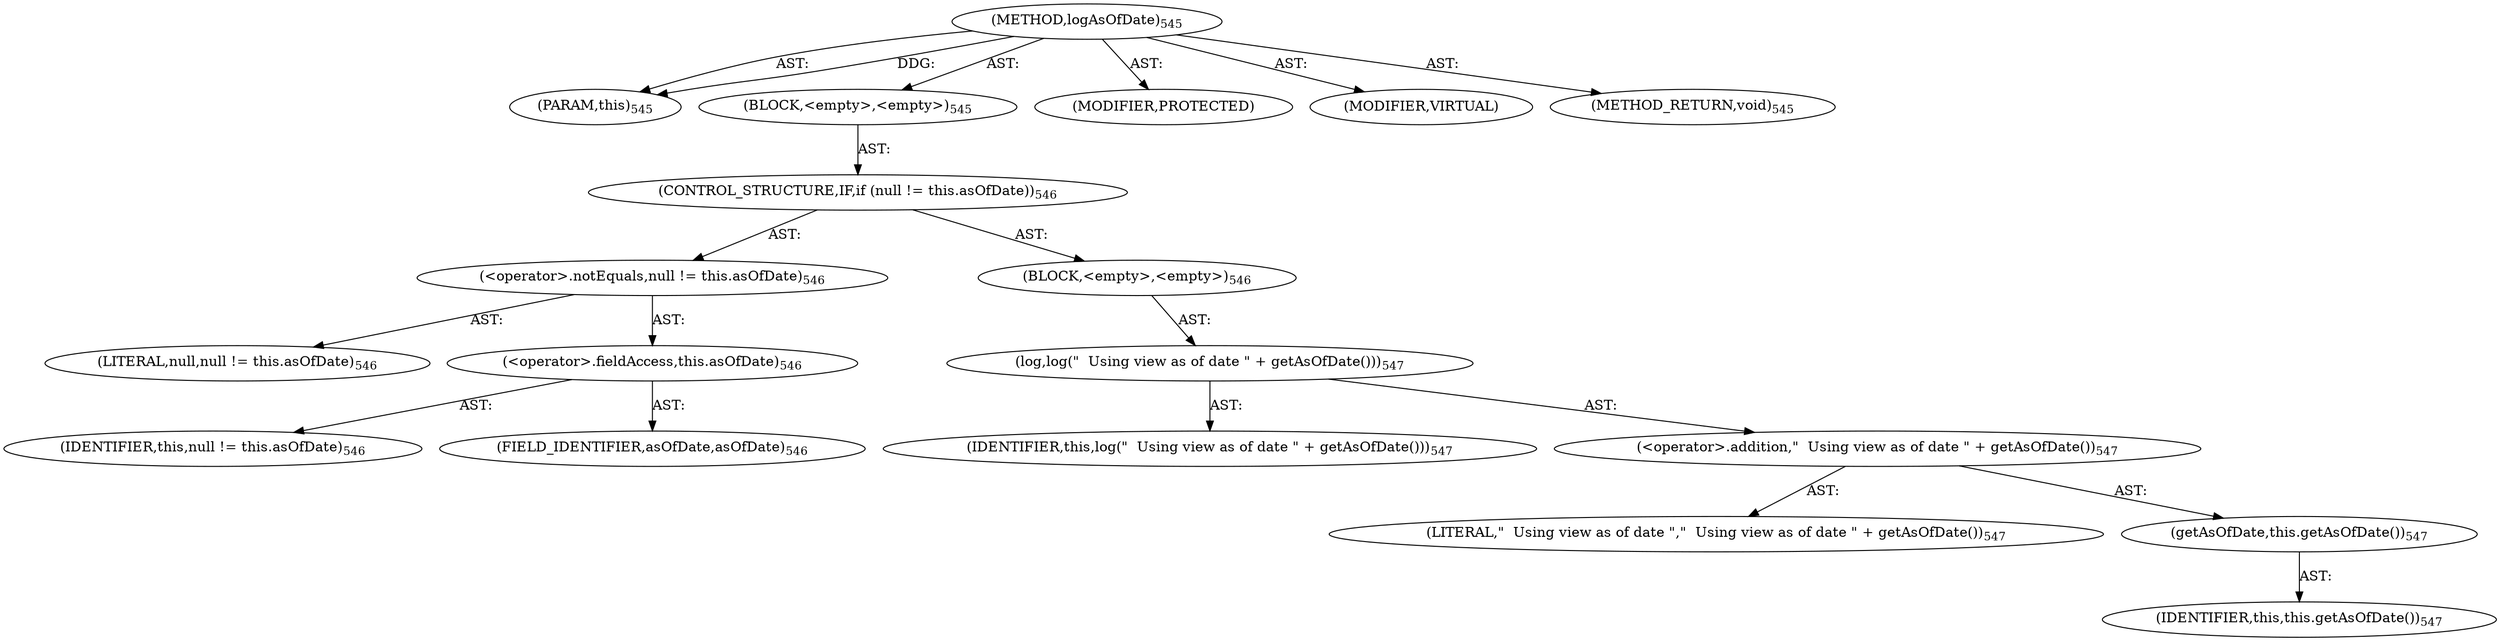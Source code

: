digraph "logAsOfDate" {  
"111669149722" [label = <(METHOD,logAsOfDate)<SUB>545</SUB>> ]
"115964117016" [label = <(PARAM,this)<SUB>545</SUB>> ]
"25769803822" [label = <(BLOCK,&lt;empty&gt;,&lt;empty&gt;)<SUB>545</SUB>> ]
"47244640272" [label = <(CONTROL_STRUCTURE,IF,if (null != this.asOfDate))<SUB>546</SUB>> ]
"30064771185" [label = <(&lt;operator&gt;.notEquals,null != this.asOfDate)<SUB>546</SUB>> ]
"90194313238" [label = <(LITERAL,null,null != this.asOfDate)<SUB>546</SUB>> ]
"30064771186" [label = <(&lt;operator&gt;.fieldAccess,this.asOfDate)<SUB>546</SUB>> ]
"68719476780" [label = <(IDENTIFIER,this,null != this.asOfDate)<SUB>546</SUB>> ]
"55834574886" [label = <(FIELD_IDENTIFIER,asOfDate,asOfDate)<SUB>546</SUB>> ]
"25769803823" [label = <(BLOCK,&lt;empty&gt;,&lt;empty&gt;)<SUB>546</SUB>> ]
"30064771187" [label = <(log,log(&quot;  Using view as of date &quot; + getAsOfDate()))<SUB>547</SUB>> ]
"68719476782" [label = <(IDENTIFIER,this,log(&quot;  Using view as of date &quot; + getAsOfDate()))<SUB>547</SUB>> ]
"30064771188" [label = <(&lt;operator&gt;.addition,&quot;  Using view as of date &quot; + getAsOfDate())<SUB>547</SUB>> ]
"90194313239" [label = <(LITERAL,&quot;  Using view as of date &quot;,&quot;  Using view as of date &quot; + getAsOfDate())<SUB>547</SUB>> ]
"30064771189" [label = <(getAsOfDate,this.getAsOfDate())<SUB>547</SUB>> ]
"68719476781" [label = <(IDENTIFIER,this,this.getAsOfDate())<SUB>547</SUB>> ]
"133143986243" [label = <(MODIFIER,PROTECTED)> ]
"133143986244" [label = <(MODIFIER,VIRTUAL)> ]
"128849018906" [label = <(METHOD_RETURN,void)<SUB>545</SUB>> ]
  "111669149722" -> "115964117016"  [ label = "AST: "] 
  "111669149722" -> "25769803822"  [ label = "AST: "] 
  "111669149722" -> "133143986243"  [ label = "AST: "] 
  "111669149722" -> "133143986244"  [ label = "AST: "] 
  "111669149722" -> "128849018906"  [ label = "AST: "] 
  "25769803822" -> "47244640272"  [ label = "AST: "] 
  "47244640272" -> "30064771185"  [ label = "AST: "] 
  "47244640272" -> "25769803823"  [ label = "AST: "] 
  "30064771185" -> "90194313238"  [ label = "AST: "] 
  "30064771185" -> "30064771186"  [ label = "AST: "] 
  "30064771186" -> "68719476780"  [ label = "AST: "] 
  "30064771186" -> "55834574886"  [ label = "AST: "] 
  "25769803823" -> "30064771187"  [ label = "AST: "] 
  "30064771187" -> "68719476782"  [ label = "AST: "] 
  "30064771187" -> "30064771188"  [ label = "AST: "] 
  "30064771188" -> "90194313239"  [ label = "AST: "] 
  "30064771188" -> "30064771189"  [ label = "AST: "] 
  "30064771189" -> "68719476781"  [ label = "AST: "] 
  "111669149722" -> "115964117016"  [ label = "DDG: "] 
}
